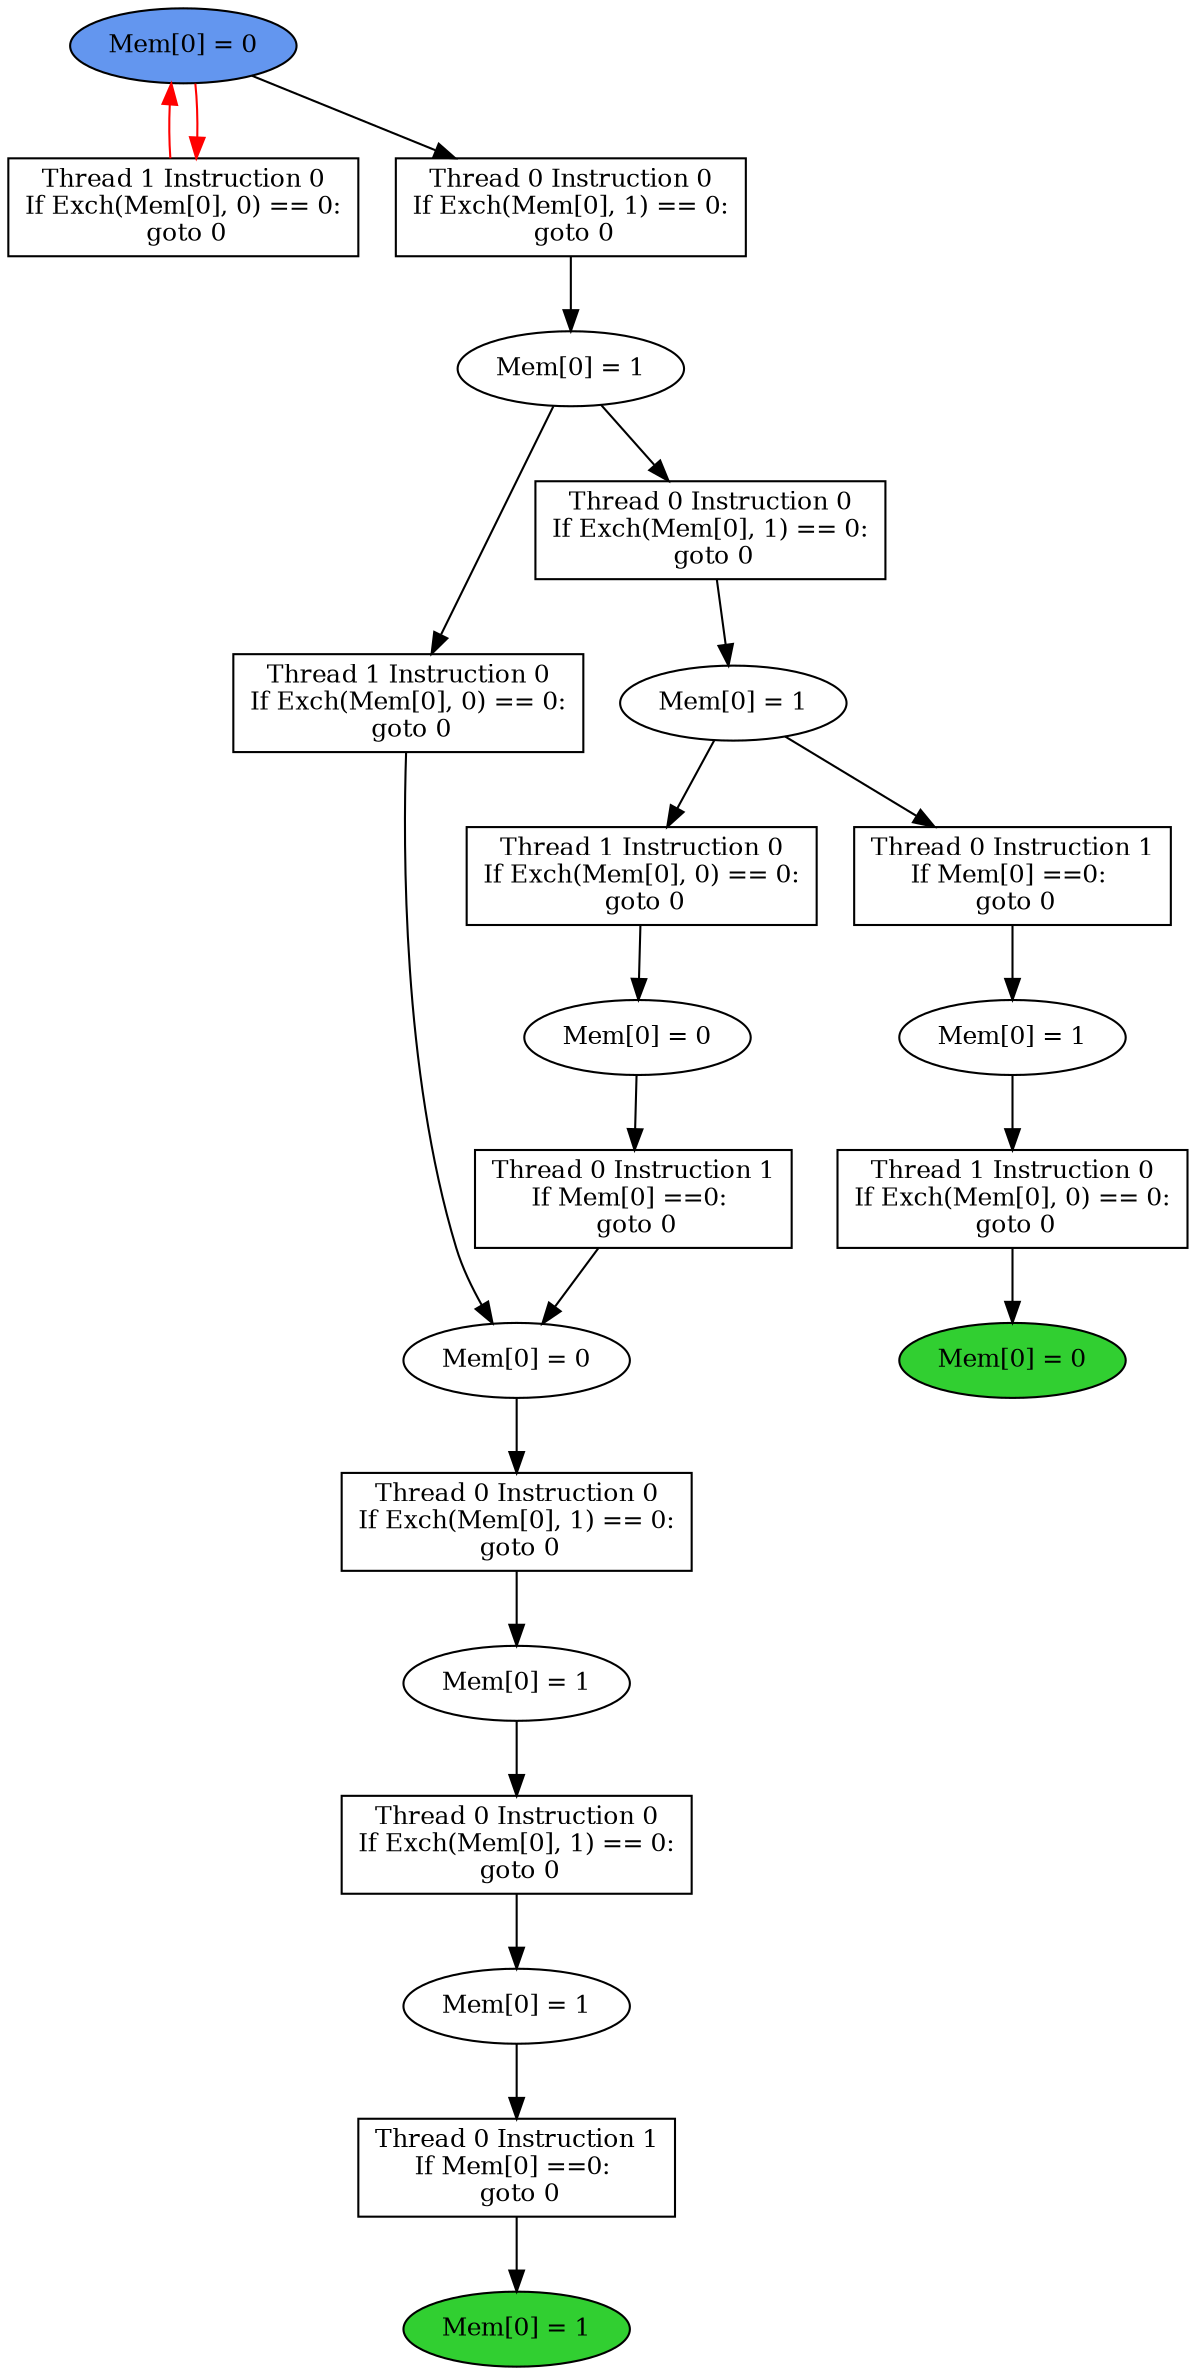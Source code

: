 digraph "graph" {
graph [fontsize=12]
node [fontsize=12]
edge [fontsize=12]
rankdir=TB;
"N13" -> "N12" [uuid = "<A0, END1>", color = "#000000", fontcolor = "#ffffff", style = "solid", label = "", dir = "forward", weight = "1"]
"N20" -> "N18" [uuid = "<A1, S6>", color = "#000000", fontcolor = "#ffffff", style = "solid", label = "", dir = "forward", weight = "1"]
"N31" -> "N28" [uuid = "<A2, START$0>", color = "#ff0000", fontcolor = "#ffffff", style = "solid", label = "", dir = "back", weight = "1"]
"N11" -> "N10" [uuid = "<A3, S5>", color = "#000000", fontcolor = "#ffffff", style = "solid", label = "", dir = "forward", weight = "1"]
"N9" -> "N8" [uuid = "<A4, END0>", color = "#000000", fontcolor = "#ffffff", style = "solid", label = "", dir = "forward", weight = "1"]
"N19" -> "N18" [uuid = "<A5, S6>", color = "#000000", fontcolor = "#ffffff", style = "solid", label = "", dir = "forward", weight = "1"]
"N22" -> "N21" [uuid = "<A6, S4>", color = "#000000", fontcolor = "#ffffff", style = "solid", label = "", dir = "forward", weight = "1"]
"N24" -> "N23" [uuid = "<A7, S3>", color = "#000000", fontcolor = "#ffffff", style = "solid", label = "", dir = "forward", weight = "1"]
"N15" -> "N14" [uuid = "<A8, S2>", color = "#000000", fontcolor = "#ffffff", style = "solid", label = "", dir = "forward", weight = "1"]
"N26" -> "N25" [uuid = "<A9, S1>", color = "#000000", fontcolor = "#ffffff", style = "solid", label = "", dir = "forward", weight = "1"]
"N17" -> "N16" [uuid = "<A10, S0>", color = "#000000", fontcolor = "#ffffff", style = "solid", label = "", dir = "forward", weight = "1"]
"N14" -> "N13" [uuid = "<A0, S2>", color = "#000000", fontcolor = "#ffffff", style = "solid", label = "", dir = "forward", weight = "1"]
"N21" -> "N20" [uuid = "<A1, S4>", color = "#000000", fontcolor = "#ffffff", style = "solid", label = "", dir = "forward", weight = "1"]
"N31" -> "N28" [uuid = "<A2, START$0>", color = "#ff0000", fontcolor = "#ffffff", style = "solid", label = "", dir = "forward", weight = "1"]
"N23" -> "N11" [uuid = "<A3, S3>", color = "#000000", fontcolor = "#ffffff", style = "solid", label = "", dir = "forward", weight = "1"]
"N10" -> "N9" [uuid = "<A4, S5>", color = "#000000", fontcolor = "#ffffff", style = "solid", label = "", dir = "forward", weight = "1"]
"N25" -> "N19" [uuid = "<A5, S1>", color = "#000000", fontcolor = "#ffffff", style = "solid", label = "", dir = "forward", weight = "1"]
"N23" -> "N22" [uuid = "<A6, S3>", color = "#000000", fontcolor = "#ffffff", style = "solid", label = "", dir = "forward", weight = "1"]
"N25" -> "N24" [uuid = "<A7, S1>", color = "#000000", fontcolor = "#ffffff", style = "solid", label = "", dir = "forward", weight = "1"]
"N16" -> "N15" [uuid = "<A8, S0>", color = "#000000", fontcolor = "#ffffff", style = "solid", label = "", dir = "forward", weight = "1"]
"N31" -> "N26" [uuid = "<A9, START$0>", color = "#000000", fontcolor = "#ffffff", style = "solid", label = "", dir = "forward", weight = "1"]
"N18" -> "N17" [uuid = "<A10, S6>", color = "#000000", fontcolor = "#ffffff", style = "solid", label = "", dir = "forward", weight = "1"]
"N8" [uuid="END0", label="Mem[0] = 0", fillcolor = "#31cf31", fontcolor = "#000000", shape = "ellipse", style = "filled, solid"]
"N9" [uuid="A4", label="Thread 1 Instruction 0
If Exch(Mem[0], 0) == 0:
 goto 0", fillcolor = "#ffffff", fontcolor = "#000000", shape = "box", style = "filled, solid"]
"N10" [uuid="S5", label="Mem[0] = 1", fillcolor = "#ffffff", fontcolor = "#000000", shape = "ellipse", style = "filled, solid"]
"N11" [uuid="A3", label="Thread 0 Instruction 1
If Mem[0] ==0: 
 goto 0", fillcolor = "#ffffff", fontcolor = "#000000", shape = "box", style = "filled, solid"]
"N12" [uuid="END1", label="Mem[0] = 1", fillcolor = "#31cf31", fontcolor = "#000000", shape = "ellipse", style = "filled, solid"]
"N13" [uuid="A0", label="Thread 0 Instruction 1
If Mem[0] ==0: 
 goto 0", fillcolor = "#ffffff", fontcolor = "#000000", shape = "box", style = "filled, solid"]
"N14" [uuid="S2", label="Mem[0] = 1", fillcolor = "#ffffff", fontcolor = "#000000", shape = "ellipse", style = "filled, solid"]
"N15" [uuid="A8", label="Thread 0 Instruction 0
If Exch(Mem[0], 1) == 0:
 goto 0", fillcolor = "#ffffff", fontcolor = "#000000", shape = "box", style = "filled, solid"]
"N16" [uuid="S0", label="Mem[0] = 1", fillcolor = "#ffffff", fontcolor = "#000000", shape = "ellipse", style = "filled, solid"]
"N17" [uuid="A10", label="Thread 0 Instruction 0
If Exch(Mem[0], 1) == 0:
 goto 0", fillcolor = "#ffffff", fontcolor = "#000000", shape = "box", style = "filled, solid"]
"N18" [uuid="S6", label="Mem[0] = 0", fillcolor = "#ffffff", fontcolor = "#000000", shape = "ellipse", style = "filled, solid"]
"N19" [uuid="A5", label="Thread 1 Instruction 0
If Exch(Mem[0], 0) == 0:
 goto 0", fillcolor = "#ffffff", fontcolor = "#000000", shape = "box", style = "filled, solid"]
"N20" [uuid="A1", label="Thread 0 Instruction 1
If Mem[0] ==0: 
 goto 0", fillcolor = "#ffffff", fontcolor = "#000000", shape = "box", style = "filled, solid"]
"N21" [uuid="S4", label="Mem[0] = 0", fillcolor = "#ffffff", fontcolor = "#000000", shape = "ellipse", style = "filled, solid"]
"N22" [uuid="A6", label="Thread 1 Instruction 0
If Exch(Mem[0], 0) == 0:
 goto 0", fillcolor = "#ffffff", fontcolor = "#000000", shape = "box", style = "filled, solid"]
"N23" [uuid="S3", label="Mem[0] = 1", fillcolor = "#ffffff", fontcolor = "#000000", shape = "ellipse", style = "filled, solid"]
"N24" [uuid="A7", label="Thread 0 Instruction 0
If Exch(Mem[0], 1) == 0:
 goto 0", fillcolor = "#ffffff", fontcolor = "#000000", shape = "box", style = "filled, solid"]
"N25" [uuid="S1", label="Mem[0] = 1", fillcolor = "#ffffff", fontcolor = "#000000", shape = "ellipse", style = "filled, solid"]
"N26" [uuid="A9", label="Thread 0 Instruction 0
If Exch(Mem[0], 1) == 0:
 goto 0", fillcolor = "#ffffff", fontcolor = "#000000", shape = "box", style = "filled, solid"]
"N28" [uuid="A2", label="Thread 1 Instruction 0
If Exch(Mem[0], 0) == 0:
 goto 0", fillcolor = "#ffffff", fontcolor = "#000000", shape = "box", style = "filled, solid"]
"N31" [uuid="START$0", label="Mem[0] = 0", fillcolor = "#6396ef", fontcolor = "#000000", shape = "ellipse", style = "filled, solid"]
}